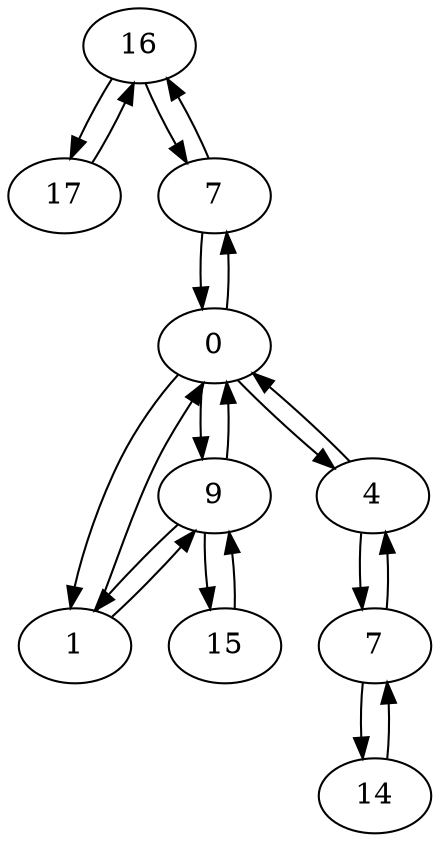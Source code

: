 digraph sample {
1->2
1->4
2->1
3->10
3->4
3->6
3->7
4->3
4->1
5->7
5->8
6->3
6->10
7->5
7->3
8->5
9->10
10->3
10->9
10->6
1 [label=16]
2 [label=17]
3 [label=0]
4 [label=7]
5 [label=7]
6 [label=1]
7 [label=4]
8 [label=14]
9 [label=15]
10 [label=9]
}